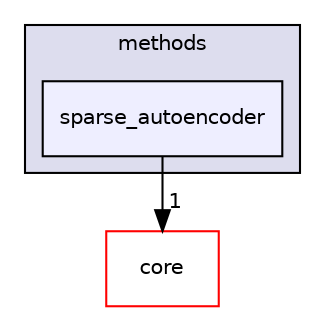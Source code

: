 digraph "src/mlpack/methods/sparse_autoencoder" {
  compound=true
  node [ fontsize="10", fontname="Helvetica"];
  edge [ labelfontsize="10", labelfontname="Helvetica"];
  subgraph clusterdir_2217eda3f3f128182276a15ca80cc98e {
    graph [ bgcolor="#ddddee", pencolor="black", label="methods" fontname="Helvetica", fontsize="10", URL="dir_2217eda3f3f128182276a15ca80cc98e.html"]
  dir_bc44430c1887131140de0b1488219194 [shape=box, label="sparse_autoencoder", style="filled", fillcolor="#eeeeff", pencolor="black", URL="dir_bc44430c1887131140de0b1488219194.html"];
  }
  dir_4fe3ec57c84c6ad35450b5bbf87898f0 [shape=box label="core" fillcolor="white" style="filled" color="red" URL="dir_4fe3ec57c84c6ad35450b5bbf87898f0.html"];
  dir_bc44430c1887131140de0b1488219194->dir_4fe3ec57c84c6ad35450b5bbf87898f0 [headlabel="1", labeldistance=1.5 headhref="dir_000056_000004.html"];
}
